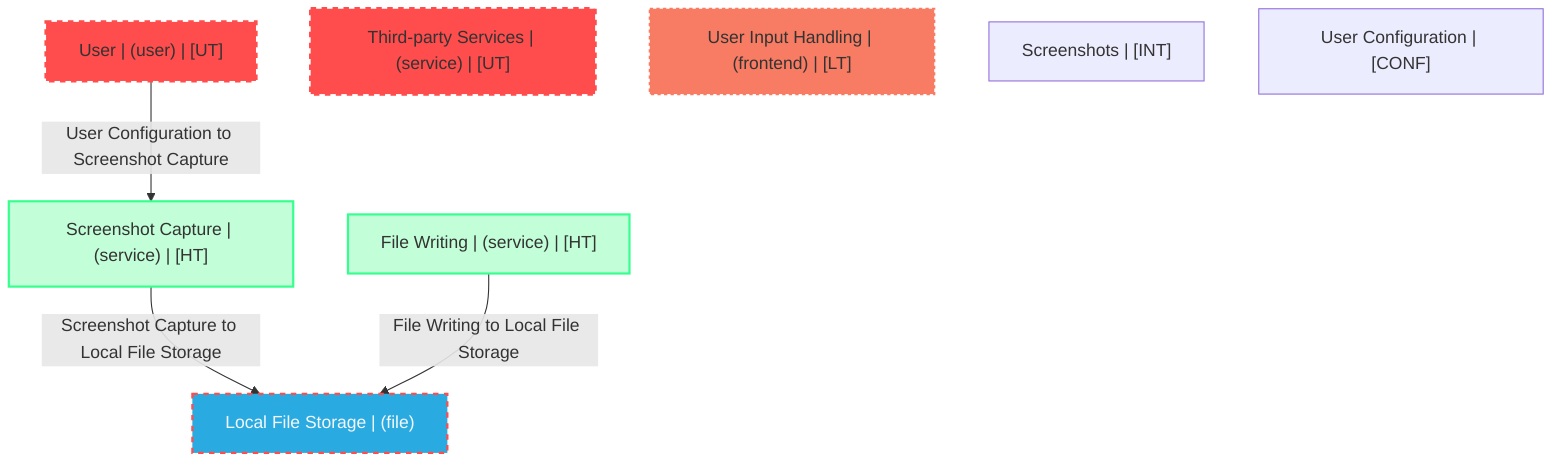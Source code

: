 graph TB
  node_01F8M6V7Z6F4K8Z8N9D3D5F4GG["User | (user) | [UT]"]:::untrusted
  node_01F8M6V7Z6F4K8Z8N9D3D5F4GH["Third-party Services | (service) | [UT]"]:::untrusted
  node_01F8M6V7Z6F4K8Z8N9D3D5F4GC["Screenshot Capture | (service) | [HT]"]:::highTrust
  node_01F8M6V7Z6F4K8Z8N9D3D5F4GD["File Writing | (service) | [HT]"]:::highTrust
  node_01F8M6V7Z6F4K8Z8N9D3D5F4GE["User Input Handling | (frontend) | [LT]"]:::lowTrust
  node_01F8M6V7Z6F4K8Z8N9D3D5F4GF["Local File Storage | (file)"]:::dataStore
  node_01F8M6V7Z6F4K8Z8N9D3D5F4GA["Screenshots | [INT]"]:::dataAsset,internal
  node_01F8M6V7Z6F4K8Z8N9D3D5F4GB["User Configuration | [CONF]"]:::dataAsset,confidential

  node_01F8M6V7Z6F4K8Z8N9D3D5F4GG -->|User Configuration to Screenshot Capture| node_01F8M6V7Z6F4K8Z8N9D3D5F4GC:::encryptedFlow
  node_01F8M6V7Z6F4K8Z8N9D3D5F4GC -->|Screenshot Capture to Local File Storage| node_01F8M6V7Z6F4K8Z8N9D3D5F4GF:::unencryptedFlow
  node_01F8M6V7Z6F4K8Z8N9D3D5F4GD -->|File Writing to Local File Storage| node_01F8M6V7Z6F4K8Z8N9D3D5F4GF:::unencryptedFlow

  classDef externalEntity fill:#FF4C4C,stroke:#FF4C4C,stroke-width:2px,color:#F5F7FA
  classDef process fill:#36FF8F,stroke:#36FF8F,stroke-width:2px,color:#0B0D17
  classDef dataStore fill:#29ABE2,stroke:#29ABE2,stroke-width:2px,color:#F5F7FA
  classDef dataAsset fill:#A259FF,stroke:#c3a4ff,stroke-width:2px,color:#F5F7FA
  classDef untrusted fill:#FF4C4C,stroke:#FF4C4C,stroke-width:3px,stroke-dasharray:5 5
  classDef lowTrust fill:#f77c63,stroke:#f77c63,stroke-width:2px,stroke-dasharray:3 3
  classDef mediumTrust fill:#FFD300,stroke:#FFD300,stroke-width:2px
  classDef highTrust fill:#C2FFD8,stroke:#36FF8F,stroke-width:2px
  classDef veryHighTrust fill:#36FF8F,stroke:#36FF8F,stroke-width:3px
  classDef public fill:#C2FFD8,stroke:#36FF8F,stroke-width:1px
  classDef internal fill:#FFF2B3,stroke:#FFD300,stroke-width:1px
  classDef confidential fill:#FFB3B3,stroke:#FF4C4C,stroke-width:2px
  classDef restricted fill:#FF4C4C,stroke:#FF4C4C,stroke-width:3px
  classDef pii fill:#ffa1ad,stroke:#A259FF,stroke-width:2px
  classDef pci fill:#FF4C4C,stroke:#FF4C4C,stroke-width:3px
  classDef phi fill:#ffa1ad,stroke:#A259FF,stroke-width:3px
  classDef encryptedFlow stroke:#36FF8F,stroke-width:2px
  classDef unencryptedFlow stroke:#FF4C4C,stroke-width:2px,stroke-dasharray:5 5
  classDef authenticatedFlow stroke:#29ABE2,stroke-width:2px
  classDef trustBoundary fill:transparent,stroke:#2E3440,stroke-width:3px,stroke-dasharray:10 5